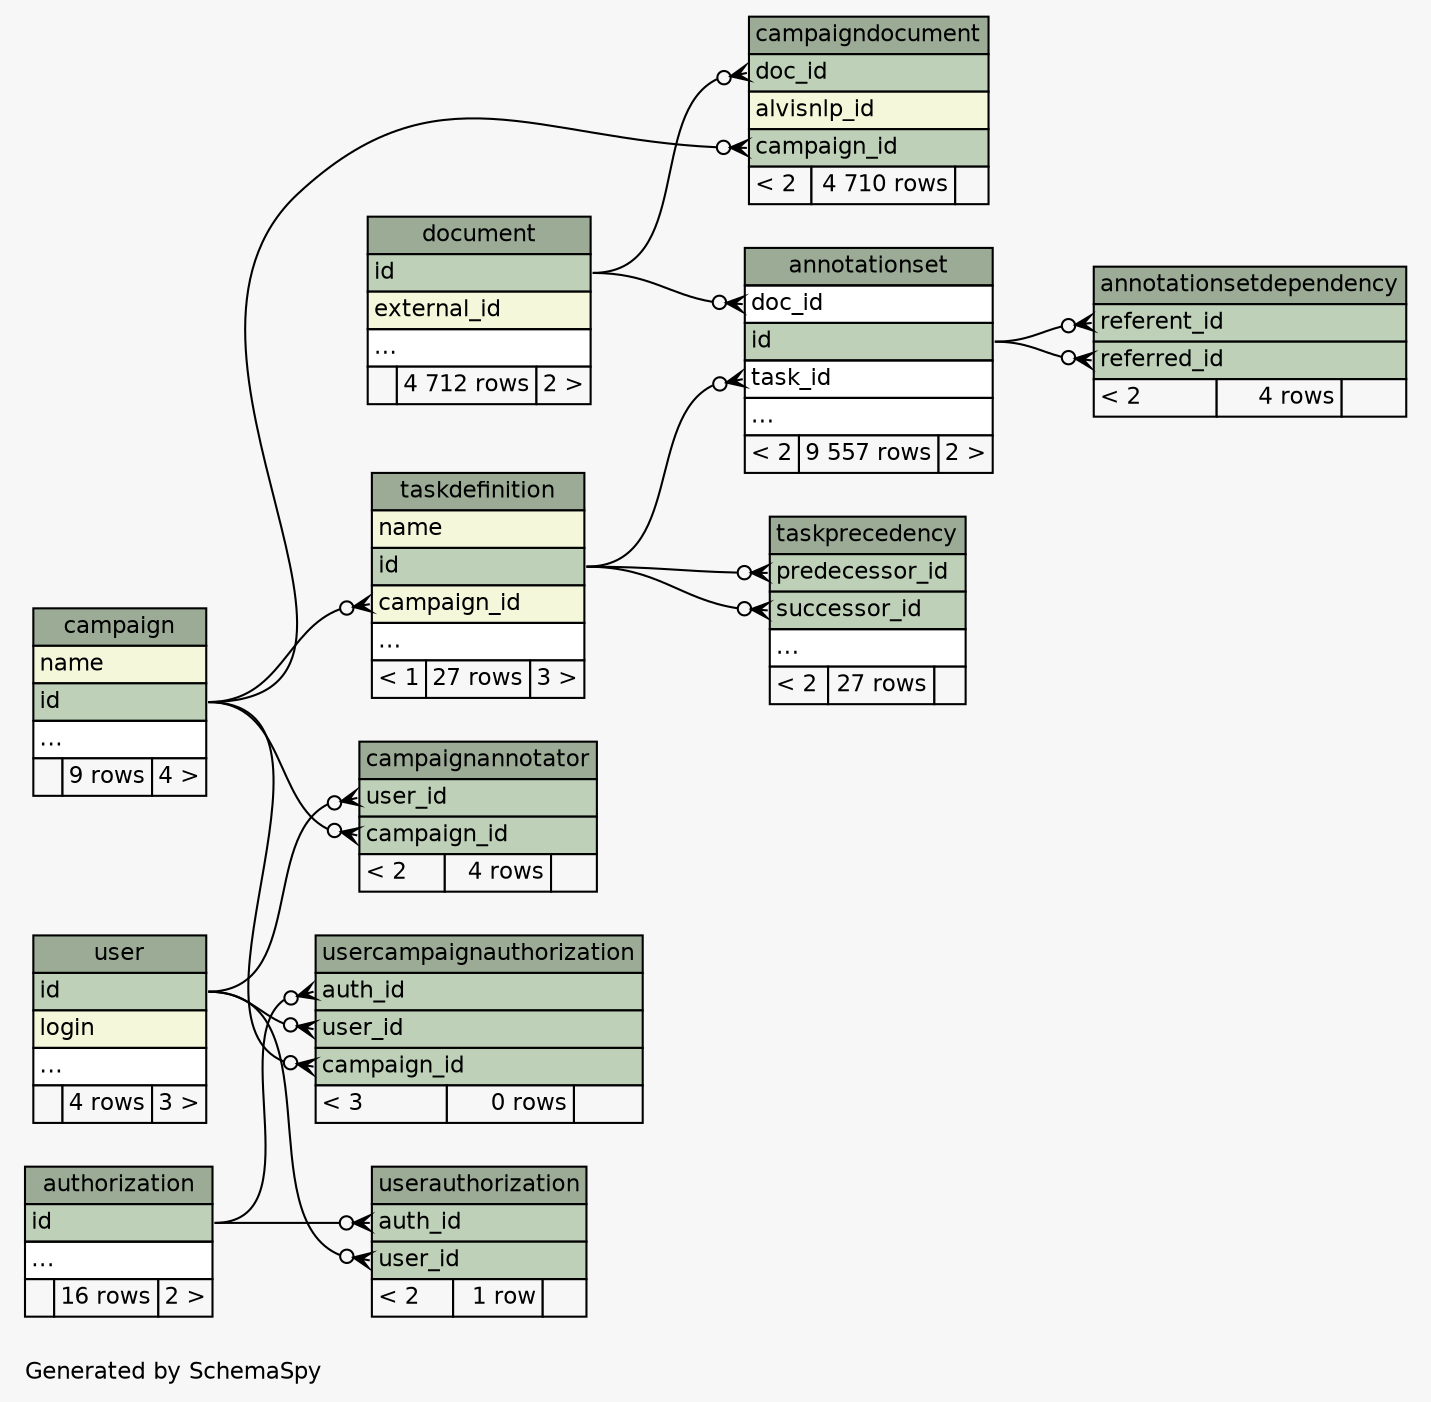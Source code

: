 // dot 2.38.0 on Linux 4.10.0-42-generic
// SchemaSpy rev 590
digraph "compactRelationshipsDiagram" {
  graph [
    rankdir="RL"
    bgcolor="#f7f7f7"
    label="\nGenerated by SchemaSpy"
    labeljust="l"
    nodesep="0.18"
    ranksep="0.46"
    fontname="Helvetica"
    fontsize="11"
  ];
  node [
    fontname="Helvetica"
    fontsize="11"
    shape="plaintext"
  ];
  edge [
    arrowsize="0.8"
  ];
  "annotationset" [
    label=<
    <TABLE BORDER="0" CELLBORDER="1" CELLSPACING="0" BGCOLOR="#ffffff">
      <TR><TD COLSPAN="3" BGCOLOR="#9bab96" ALIGN="CENTER">annotationset</TD></TR>
      <TR><TD PORT="doc_id" COLSPAN="3" ALIGN="LEFT">doc_id</TD></TR>
      <TR><TD PORT="id" COLSPAN="3" BGCOLOR="#bed1b8" ALIGN="LEFT">id</TD></TR>
      <TR><TD PORT="task_id" COLSPAN="3" ALIGN="LEFT">task_id</TD></TR>
      <TR><TD PORT="elipses" COLSPAN="3" ALIGN="LEFT">...</TD></TR>
      <TR><TD ALIGN="LEFT" BGCOLOR="#f7f7f7">&lt; 2</TD><TD ALIGN="RIGHT" BGCOLOR="#f7f7f7">9 557 rows</TD><TD ALIGN="RIGHT" BGCOLOR="#f7f7f7">2 &gt;</TD></TR>
    </TABLE>>
    URL="tables/annotationset.html"
    tooltip="annotationset"
  ];
  "annotationsetdependency" [
    label=<
    <TABLE BORDER="0" CELLBORDER="1" CELLSPACING="0" BGCOLOR="#ffffff">
      <TR><TD COLSPAN="3" BGCOLOR="#9bab96" ALIGN="CENTER">annotationsetdependency</TD></TR>
      <TR><TD PORT="referent_id" COLSPAN="3" BGCOLOR="#bed1b8" ALIGN="LEFT">referent_id</TD></TR>
      <TR><TD PORT="referred_id" COLSPAN="3" BGCOLOR="#bed1b8" ALIGN="LEFT">referred_id</TD></TR>
      <TR><TD ALIGN="LEFT" BGCOLOR="#f7f7f7">&lt; 2</TD><TD ALIGN="RIGHT" BGCOLOR="#f7f7f7">4 rows</TD><TD ALIGN="RIGHT" BGCOLOR="#f7f7f7">  </TD></TR>
    </TABLE>>
    URL="tables/annotationsetdependency.html"
    tooltip="annotationsetdependency"
  ];
  "authorization" [
    label=<
    <TABLE BORDER="0" CELLBORDER="1" CELLSPACING="0" BGCOLOR="#ffffff">
      <TR><TD COLSPAN="3" BGCOLOR="#9bab96" ALIGN="CENTER">authorization</TD></TR>
      <TR><TD PORT="id" COLSPAN="3" BGCOLOR="#bed1b8" ALIGN="LEFT">id</TD></TR>
      <TR><TD PORT="elipses" COLSPAN="3" ALIGN="LEFT">...</TD></TR>
      <TR><TD ALIGN="LEFT" BGCOLOR="#f7f7f7">  </TD><TD ALIGN="RIGHT" BGCOLOR="#f7f7f7">16 rows</TD><TD ALIGN="RIGHT" BGCOLOR="#f7f7f7">2 &gt;</TD></TR>
    </TABLE>>
    URL="tables/authorization.html"
    tooltip="authorization"
  ];
  "campaign" [
    label=<
    <TABLE BORDER="0" CELLBORDER="1" CELLSPACING="0" BGCOLOR="#ffffff">
      <TR><TD COLSPAN="3" BGCOLOR="#9bab96" ALIGN="CENTER">campaign</TD></TR>
      <TR><TD PORT="name" COLSPAN="3" BGCOLOR="#f4f7da" ALIGN="LEFT">name</TD></TR>
      <TR><TD PORT="id" COLSPAN="3" BGCOLOR="#bed1b8" ALIGN="LEFT">id</TD></TR>
      <TR><TD PORT="elipses" COLSPAN="3" ALIGN="LEFT">...</TD></TR>
      <TR><TD ALIGN="LEFT" BGCOLOR="#f7f7f7">  </TD><TD ALIGN="RIGHT" BGCOLOR="#f7f7f7">9 rows</TD><TD ALIGN="RIGHT" BGCOLOR="#f7f7f7">4 &gt;</TD></TR>
    </TABLE>>
    URL="tables/campaign.html"
    tooltip="campaign"
  ];
  "campaignannotator" [
    label=<
    <TABLE BORDER="0" CELLBORDER="1" CELLSPACING="0" BGCOLOR="#ffffff">
      <TR><TD COLSPAN="3" BGCOLOR="#9bab96" ALIGN="CENTER">campaignannotator</TD></TR>
      <TR><TD PORT="user_id" COLSPAN="3" BGCOLOR="#bed1b8" ALIGN="LEFT">user_id</TD></TR>
      <TR><TD PORT="campaign_id" COLSPAN="3" BGCOLOR="#bed1b8" ALIGN="LEFT">campaign_id</TD></TR>
      <TR><TD ALIGN="LEFT" BGCOLOR="#f7f7f7">&lt; 2</TD><TD ALIGN="RIGHT" BGCOLOR="#f7f7f7">4 rows</TD><TD ALIGN="RIGHT" BGCOLOR="#f7f7f7">  </TD></TR>
    </TABLE>>
    URL="tables/campaignannotator.html"
    tooltip="campaignannotator"
  ];
  "campaigndocument" [
    label=<
    <TABLE BORDER="0" CELLBORDER="1" CELLSPACING="0" BGCOLOR="#ffffff">
      <TR><TD COLSPAN="3" BGCOLOR="#9bab96" ALIGN="CENTER">campaigndocument</TD></TR>
      <TR><TD PORT="doc_id" COLSPAN="3" BGCOLOR="#bed1b8" ALIGN="LEFT">doc_id</TD></TR>
      <TR><TD PORT="alvisnlp_id" COLSPAN="3" BGCOLOR="#f4f7da" ALIGN="LEFT">alvisnlp_id</TD></TR>
      <TR><TD PORT="campaign_id" COLSPAN="3" BGCOLOR="#bed1b8" ALIGN="LEFT">campaign_id</TD></TR>
      <TR><TD ALIGN="LEFT" BGCOLOR="#f7f7f7">&lt; 2</TD><TD ALIGN="RIGHT" BGCOLOR="#f7f7f7">4 710 rows</TD><TD ALIGN="RIGHT" BGCOLOR="#f7f7f7">  </TD></TR>
    </TABLE>>
    URL="tables/campaigndocument.html"
    tooltip="campaigndocument"
  ];
  "document" [
    label=<
    <TABLE BORDER="0" CELLBORDER="1" CELLSPACING="0" BGCOLOR="#ffffff">
      <TR><TD COLSPAN="3" BGCOLOR="#9bab96" ALIGN="CENTER">document</TD></TR>
      <TR><TD PORT="id" COLSPAN="3" BGCOLOR="#bed1b8" ALIGN="LEFT">id</TD></TR>
      <TR><TD PORT="external_id" COLSPAN="3" BGCOLOR="#f4f7da" ALIGN="LEFT">external_id</TD></TR>
      <TR><TD PORT="elipses" COLSPAN="3" ALIGN="LEFT">...</TD></TR>
      <TR><TD ALIGN="LEFT" BGCOLOR="#f7f7f7">  </TD><TD ALIGN="RIGHT" BGCOLOR="#f7f7f7">4 712 rows</TD><TD ALIGN="RIGHT" BGCOLOR="#f7f7f7">2 &gt;</TD></TR>
    </TABLE>>
    URL="tables/document.html"
    tooltip="document"
  ];
  "taskdefinition" [
    label=<
    <TABLE BORDER="0" CELLBORDER="1" CELLSPACING="0" BGCOLOR="#ffffff">
      <TR><TD COLSPAN="3" BGCOLOR="#9bab96" ALIGN="CENTER">taskdefinition</TD></TR>
      <TR><TD PORT="name" COLSPAN="3" BGCOLOR="#f4f7da" ALIGN="LEFT">name</TD></TR>
      <TR><TD PORT="id" COLSPAN="3" BGCOLOR="#bed1b8" ALIGN="LEFT">id</TD></TR>
      <TR><TD PORT="campaign_id" COLSPAN="3" BGCOLOR="#f4f7da" ALIGN="LEFT">campaign_id</TD></TR>
      <TR><TD PORT="elipses" COLSPAN="3" ALIGN="LEFT">...</TD></TR>
      <TR><TD ALIGN="LEFT" BGCOLOR="#f7f7f7">&lt; 1</TD><TD ALIGN="RIGHT" BGCOLOR="#f7f7f7">27 rows</TD><TD ALIGN="RIGHT" BGCOLOR="#f7f7f7">3 &gt;</TD></TR>
    </TABLE>>
    URL="tables/taskdefinition.html"
    tooltip="taskdefinition"
  ];
  "taskprecedency" [
    label=<
    <TABLE BORDER="0" CELLBORDER="1" CELLSPACING="0" BGCOLOR="#ffffff">
      <TR><TD COLSPAN="3" BGCOLOR="#9bab96" ALIGN="CENTER">taskprecedency</TD></TR>
      <TR><TD PORT="predecessor_id" COLSPAN="3" BGCOLOR="#bed1b8" ALIGN="LEFT">predecessor_id</TD></TR>
      <TR><TD PORT="successor_id" COLSPAN="3" BGCOLOR="#bed1b8" ALIGN="LEFT">successor_id</TD></TR>
      <TR><TD PORT="elipses" COLSPAN="3" ALIGN="LEFT">...</TD></TR>
      <TR><TD ALIGN="LEFT" BGCOLOR="#f7f7f7">&lt; 2</TD><TD ALIGN="RIGHT" BGCOLOR="#f7f7f7">27 rows</TD><TD ALIGN="RIGHT" BGCOLOR="#f7f7f7">  </TD></TR>
    </TABLE>>
    URL="tables/taskprecedency.html"
    tooltip="taskprecedency"
  ];
  "user" [
    label=<
    <TABLE BORDER="0" CELLBORDER="1" CELLSPACING="0" BGCOLOR="#ffffff">
      <TR><TD COLSPAN="3" BGCOLOR="#9bab96" ALIGN="CENTER">user</TD></TR>
      <TR><TD PORT="id" COLSPAN="3" BGCOLOR="#bed1b8" ALIGN="LEFT">id</TD></TR>
      <TR><TD PORT="login" COLSPAN="3" BGCOLOR="#f4f7da" ALIGN="LEFT">login</TD></TR>
      <TR><TD PORT="elipses" COLSPAN="3" ALIGN="LEFT">...</TD></TR>
      <TR><TD ALIGN="LEFT" BGCOLOR="#f7f7f7">  </TD><TD ALIGN="RIGHT" BGCOLOR="#f7f7f7">4 rows</TD><TD ALIGN="RIGHT" BGCOLOR="#f7f7f7">3 &gt;</TD></TR>
    </TABLE>>
    URL="tables/user.html"
    tooltip="user"
  ];
  "userauthorization" [
    label=<
    <TABLE BORDER="0" CELLBORDER="1" CELLSPACING="0" BGCOLOR="#ffffff">
      <TR><TD COLSPAN="3" BGCOLOR="#9bab96" ALIGN="CENTER">userauthorization</TD></TR>
      <TR><TD PORT="auth_id" COLSPAN="3" BGCOLOR="#bed1b8" ALIGN="LEFT">auth_id</TD></TR>
      <TR><TD PORT="user_id" COLSPAN="3" BGCOLOR="#bed1b8" ALIGN="LEFT">user_id</TD></TR>
      <TR><TD ALIGN="LEFT" BGCOLOR="#f7f7f7">&lt; 2</TD><TD ALIGN="RIGHT" BGCOLOR="#f7f7f7">1 row</TD><TD ALIGN="RIGHT" BGCOLOR="#f7f7f7">  </TD></TR>
    </TABLE>>
    URL="tables/userauthorization.html"
    tooltip="userauthorization"
  ];
  "usercampaignauthorization" [
    label=<
    <TABLE BORDER="0" CELLBORDER="1" CELLSPACING="0" BGCOLOR="#ffffff">
      <TR><TD COLSPAN="3" BGCOLOR="#9bab96" ALIGN="CENTER">usercampaignauthorization</TD></TR>
      <TR><TD PORT="auth_id" COLSPAN="3" BGCOLOR="#bed1b8" ALIGN="LEFT">auth_id</TD></TR>
      <TR><TD PORT="user_id" COLSPAN="3" BGCOLOR="#bed1b8" ALIGN="LEFT">user_id</TD></TR>
      <TR><TD PORT="campaign_id" COLSPAN="3" BGCOLOR="#bed1b8" ALIGN="LEFT">campaign_id</TD></TR>
      <TR><TD ALIGN="LEFT" BGCOLOR="#f7f7f7">&lt; 3</TD><TD ALIGN="RIGHT" BGCOLOR="#f7f7f7">0 rows</TD><TD ALIGN="RIGHT" BGCOLOR="#f7f7f7">  </TD></TR>
    </TABLE>>
    URL="tables/usercampaignauthorization.html"
    tooltip="usercampaignauthorization"
  ];
  "annotationset":"doc_id":w -> "document":"id":e [arrowhead=none dir=back arrowtail=crowodot];
  "annotationset":"task_id":w -> "taskdefinition":"id":e [arrowhead=none dir=back arrowtail=crowodot];
  "annotationsetdependency":"referent_id":w -> "annotationset":"id":e [arrowhead=none dir=back arrowtail=crowodot];
  "annotationsetdependency":"referred_id":w -> "annotationset":"id":e [arrowhead=none dir=back arrowtail=crowodot];
  "campaignannotator":"campaign_id":w -> "campaign":"id":e [arrowhead=none dir=back arrowtail=crowodot];
  "campaignannotator":"user_id":w -> "user":"id":e [arrowhead=none dir=back arrowtail=crowodot];
  "campaigndocument":"campaign_id":w -> "campaign":"id":e [arrowhead=none dir=back arrowtail=crowodot];
  "campaigndocument":"doc_id":w -> "document":"id":e [arrowhead=none dir=back arrowtail=crowodot];
  "taskdefinition":"campaign_id":w -> "campaign":"id":e [arrowhead=none dir=back arrowtail=crowodot];
  "taskprecedency":"predecessor_id":w -> "taskdefinition":"id":e [arrowhead=none dir=back arrowtail=crowodot];
  "taskprecedency":"successor_id":w -> "taskdefinition":"id":e [arrowhead=none dir=back arrowtail=crowodot];
  "userauthorization":"auth_id":w -> "authorization":"id":e [arrowhead=none dir=back arrowtail=crowodot];
  "userauthorization":"user_id":w -> "user":"id":e [arrowhead=none dir=back arrowtail=crowodot];
  "usercampaignauthorization":"auth_id":w -> "authorization":"id":e [arrowhead=none dir=back arrowtail=crowodot];
  "usercampaignauthorization":"campaign_id":w -> "campaign":"id":e [arrowhead=none dir=back arrowtail=crowodot];
  "usercampaignauthorization":"user_id":w -> "user":"id":e [arrowhead=none dir=back arrowtail=crowodot];
}
